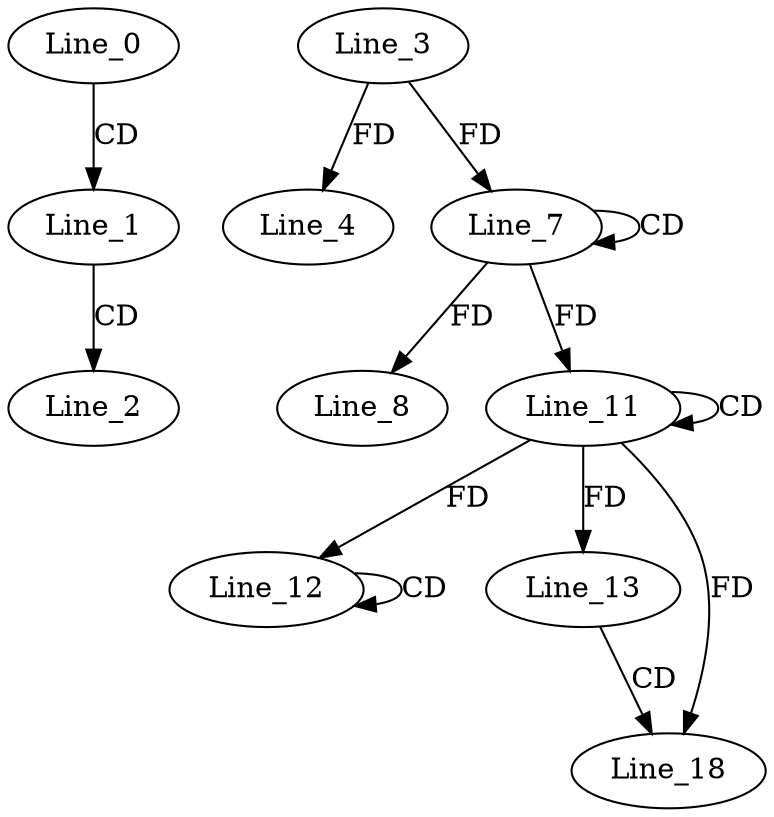 digraph G {
  Line_0;
  Line_1;
  Line_2;
  Line_3;
  Line_4;
  Line_7;
  Line_7;
  Line_8;
  Line_11;
  Line_11;
  Line_12;
  Line_12;
  Line_13;
  Line_13;
  Line_18;
  Line_18;
  Line_0 -> Line_1 [ label="CD" ];
  Line_1 -> Line_2 [ label="CD" ];
  Line_3 -> Line_4 [ label="FD" ];
  Line_7 -> Line_7 [ label="CD" ];
  Line_3 -> Line_7 [ label="FD" ];
  Line_7 -> Line_8 [ label="FD" ];
  Line_11 -> Line_11 [ label="CD" ];
  Line_7 -> Line_11 [ label="FD" ];
  Line_12 -> Line_12 [ label="CD" ];
  Line_11 -> Line_12 [ label="FD" ];
  Line_11 -> Line_13 [ label="FD" ];
  Line_13 -> Line_18 [ label="CD" ];
  Line_11 -> Line_18 [ label="FD" ];
}
